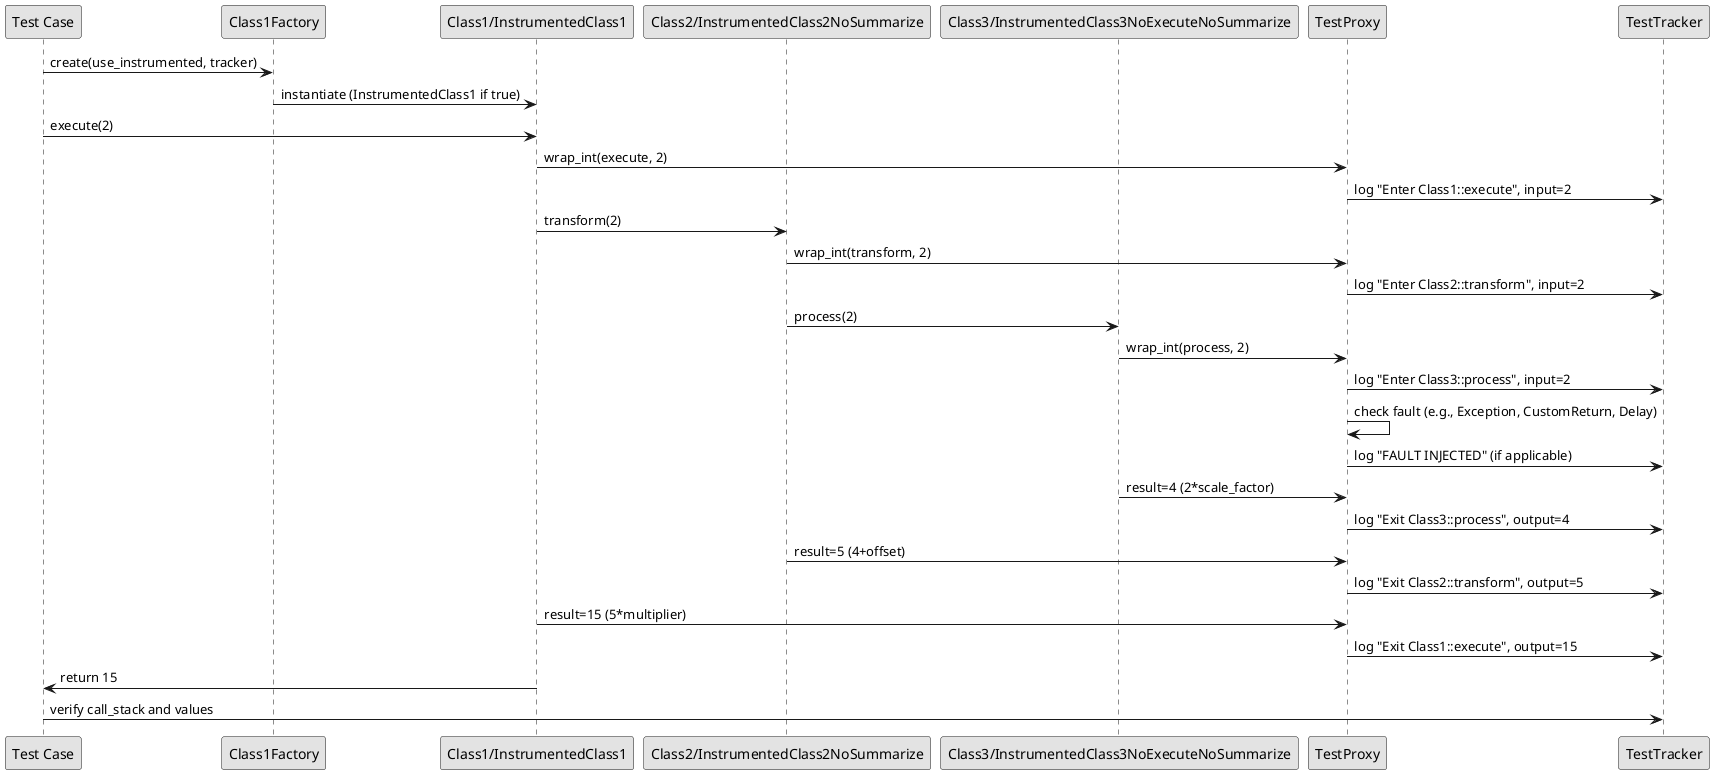 ```plantuml
@startuml
skinparam monochrome true

' Define participants (components involved in data flow)
participant "Test Case" as TestCase
participant "Class1Factory" as Factory
participant "Class1/InstrumentedClass1" as Class1
participant "Class2/InstrumentedClass2NoSummarize" as Class2
participant "Class3/InstrumentedClass3NoExecuteNoSummarize" as Class3
participant "TestProxy" as Proxy
participant "TestTracker" as Tracker

' Data flow for a test execution (e.g., execute(2))
TestCase -> Factory: create(use_instrumented, tracker)
Factory -> Class1: instantiate (InstrumentedClass1 if true)
TestCase -> Class1: execute(2)
Class1 -> Proxy: wrap_int(execute, 2)
Proxy -> Tracker: log "Enter Class1::execute", input=2
Class1 -> Class2: transform(2)
Class2 -> Proxy: wrap_int(transform, 2)
Proxy -> Tracker: log "Enter Class2::transform", input=2
Class2 -> Class3: process(2)
Class3 -> Proxy: wrap_int(process, 2)
Proxy -> Tracker: log "Enter Class3::process", input=2

' Fault injection check (optional)
Proxy -> Proxy: check fault (e.g., Exception, CustomReturn, Delay)
Proxy -> Tracker: log "FAULT INJECTED" (if applicable)

' Return data flow
Class3 -> Proxy: result=4 (2*scale_factor)
Proxy -> Tracker: log "Exit Class3::process", output=4
Class2 -> Proxy: result=5 (4+offset)
Proxy -> Tracker: log "Exit Class2::transform", output=5
Class1 -> Proxy: result=15 (5*multiplier)
Proxy -> Tracker: log "Exit Class1::execute", output=15
Class1 -> TestCase: return 15
TestCase -> Tracker: verify call_stack and values

@enduml
```